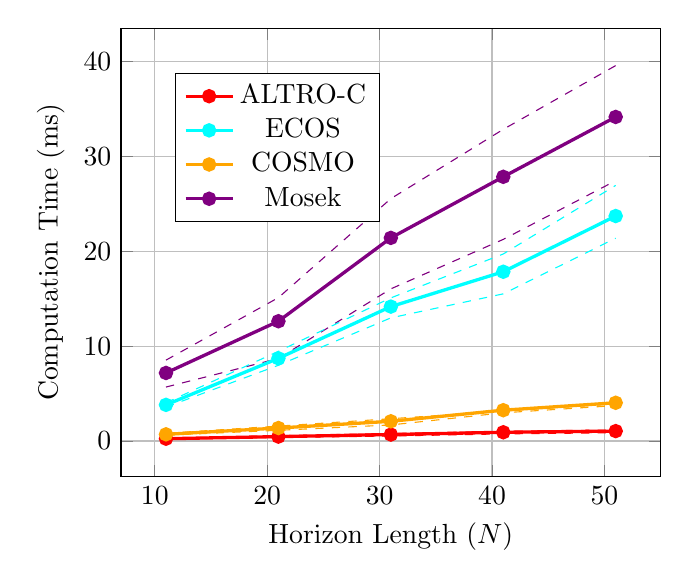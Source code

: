 \begin{tikzpicture}
\begin{axis}[xmajorgrids, ymajorgrids, xlabel={Horizon Length ($N$)}, ylabel={Computation Time (ms)}, legend style={at={(0.1,0.9)}, anchor={north west}}]
    \addplot+[color={rgb,1:red,1.0;green,0.0;blue,0.0}, no markers, dashed, forget plot]
        coordinates {
            (11,0.189)
            (21,0.367)
            (31,0.523)
            (41,0.75)
            (51,0.867)
        }
        ;
    \addplot+[color={rgb,1:red,0.0;green,1.0;blue,1.0}, no markers, dashed, forget plot]
        coordinates {
            (11,3.57)
            (21,7.982)
            (31,12.978)
            (41,15.511)
            (51,21.378)
        }
        ;
    \addplot+[color={rgb,1:red,1.0;green,0.647;blue,0.0}, no markers, dashed, forget plot]
        coordinates {
            (11,0.608)
            (21,1.126)
            (31,1.69)
            (41,2.97)
            (51,3.731)
        }
        ;
    \addplot+[color={rgb,1:red,0.502;green,0.0;blue,0.502}, no markers, dashed, forget plot]
        coordinates {
            (11,5.684)
            (21,8.698)
            (31,16.036)
            (41,21.252)
            (51,27.439)
        }
        ;
    \addplot+[color={rgb,1:red,1.0;green,0.0;blue,0.0}, no markers, dashed, forget plot]
        coordinates {
            (11,0.273)
            (21,0.562)
            (31,0.785)
            (41,1.017)
            (51,1.164)
        }
        ;
    \addplot+[color={rgb,1:red,0.0;green,1.0;blue,1.0}, no markers, dashed, forget plot]
        coordinates {
            (11,4.029)
            (21,9.454)
            (31,15.082)
            (41,19.714)
            (51,26.944)
        }
        ;
    \addplot+[color={rgb,1:red,1.0;green,0.647;blue,0.0}, no markers, dashed, forget plot]
        coordinates {
            (11,0.812)
            (21,1.568)
            (31,2.345)
            (41,3.153)
            (51,3.896)
        }
        ;
    \addplot+[color={rgb,1:red,0.502;green,0.0;blue,0.502}, no markers, dashed, forget plot]
        coordinates {
            (11,8.524)
            (21,15.109)
            (31,25.546)
            (41,32.852)
            (51,39.573)
        }
        ;
    \addplot+[color={rgb,1:red,1.0;green,0.0;blue,0.0}, very thick, mark={*}, mark options={fill={rgb,1:red,1.0;green,0.0;blue,0.0}}]
        coordinates {
            (11,0.238)
            (21,0.46)
            (31,0.677)
            (41,0.918)
            (51,1.042)
        }
        ;
    \addplot+[color={rgb,1:red,0.0;green,1.0;blue,1.0}, very thick, mark={*}, mark options={fill={rgb,1:red,0.0;green,1.0;blue,1.0}}]
        coordinates {
            (11,3.807)
            (21,8.713)
            (31,14.165)
            (41,17.84)
            (51,23.714)
        }
        ;
    \addplot+[color={rgb,1:red,1.0;green,0.647;blue,0.0}, very thick, mark={*}, mark options={fill={rgb,1:red,1.0;green,0.647;blue,0.0}}]
        coordinates {
            (11,0.699)
            (21,1.366)
            (31,2.076)
            (41,3.246)
            (51,4.027)
        }
        ;
    \addplot+[color={rgb,1:red,0.502;green,0.0;blue,0.502}, very thick, mark={*}, mark options={fill={rgb,1:red,0.502;green,0.0;blue,0.502}}]
        coordinates {
            (11,7.171)
            (21,12.624)
            (31,21.409)
            (41,27.847)
            (51,34.159)
        }
        ;
    \legend{{ALTRO-C},{ECOS},{COSMO},{Mosek}}
\end{axis}
\end{tikzpicture}
